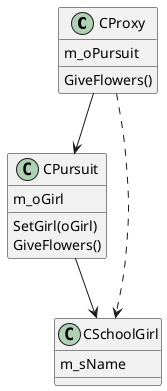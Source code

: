 @startuml
class CProxy {
    m_oPursuit
    GiveFlowers()
}

class CPursuit {
    m_oGirl
    SetGirl(oGirl)
    GiveFlowers()
}

class CSchoolGirl {
    m_sName
}

CProxy --> CPursuit
CProxy ..> CSchoolGirl
CPursuit -->CSchoolGirl
@enduml